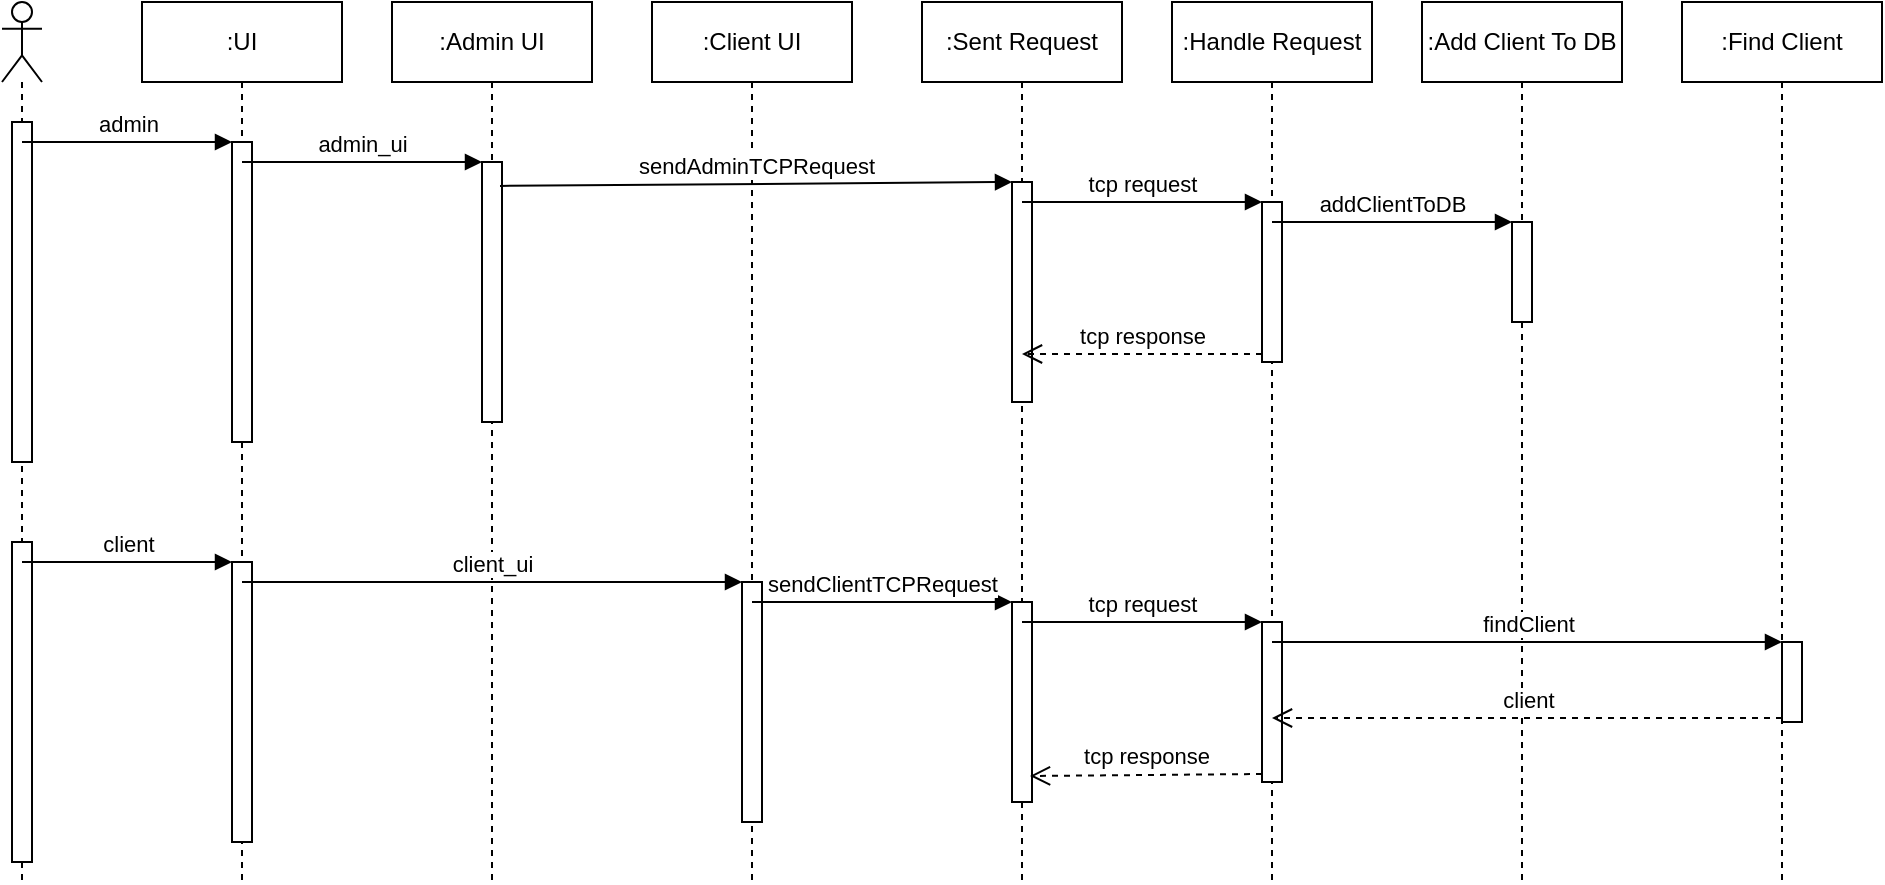 <mxfile version="14.7.0" type="device"><diagram id="kgpKYQtTHZ0yAKxKKP6v" name="Page-1"><mxGraphModel dx="1186" dy="719" grid="1" gridSize="10" guides="1" tooltips="1" connect="1" arrows="1" fold="1" page="1" pageScale="1" pageWidth="1169" pageHeight="1654" math="0" shadow="0"><root><mxCell id="0"/><mxCell id="1" parent="0"/><mxCell id="RzOUWkOeIPoacOAMp6YL-1" value="" style="shape=umlLifeline;participant=umlActor;perimeter=lifelinePerimeter;whiteSpace=wrap;html=1;container=1;collapsible=0;recursiveResize=0;verticalAlign=top;spacingTop=36;outlineConnect=0;" vertex="1" parent="1"><mxGeometry x="40" y="40" width="20" height="440" as="geometry"/></mxCell><mxCell id="RzOUWkOeIPoacOAMp6YL-2" value=":UI" style="shape=umlLifeline;perimeter=lifelinePerimeter;whiteSpace=wrap;html=1;container=1;collapsible=0;recursiveResize=0;outlineConnect=0;" vertex="1" parent="1"><mxGeometry x="110" y="40" width="100" height="440" as="geometry"/></mxCell><mxCell id="RzOUWkOeIPoacOAMp6YL-3" value=":Admin UI" style="shape=umlLifeline;perimeter=lifelinePerimeter;whiteSpace=wrap;html=1;container=1;collapsible=0;recursiveResize=0;outlineConnect=0;" vertex="1" parent="1"><mxGeometry x="235" y="40" width="100" height="440" as="geometry"/></mxCell><mxCell id="RzOUWkOeIPoacOAMp6YL-4" value=":Client UI" style="shape=umlLifeline;perimeter=lifelinePerimeter;whiteSpace=wrap;html=1;container=1;collapsible=0;recursiveResize=0;outlineConnect=0;" vertex="1" parent="1"><mxGeometry x="365" y="40" width="100" height="440" as="geometry"/></mxCell><mxCell id="RzOUWkOeIPoacOAMp6YL-5" value=":Sent Request" style="shape=umlLifeline;perimeter=lifelinePerimeter;whiteSpace=wrap;html=1;container=1;collapsible=0;recursiveResize=0;outlineConnect=0;" vertex="1" parent="1"><mxGeometry x="500" y="40" width="100" height="440" as="geometry"/></mxCell><mxCell id="RzOUWkOeIPoacOAMp6YL-6" value=":Handle Request" style="shape=umlLifeline;perimeter=lifelinePerimeter;whiteSpace=wrap;html=1;container=1;collapsible=0;recursiveResize=0;outlineConnect=0;" vertex="1" parent="1"><mxGeometry x="625" y="40" width="100" height="440" as="geometry"/></mxCell><mxCell id="RzOUWkOeIPoacOAMp6YL-7" value="" style="html=1;points=[];perimeter=orthogonalPerimeter;" vertex="1" parent="1"><mxGeometry x="45" y="100" width="10" height="170" as="geometry"/></mxCell><mxCell id="RzOUWkOeIPoacOAMp6YL-8" value="" style="html=1;points=[];perimeter=orthogonalPerimeter;" vertex="1" parent="1"><mxGeometry x="155" y="110" width="10" height="150" as="geometry"/></mxCell><mxCell id="RzOUWkOeIPoacOAMp6YL-9" value="admin" style="html=1;verticalAlign=bottom;endArrow=block;entryX=0;entryY=0;" edge="1" target="RzOUWkOeIPoacOAMp6YL-8" parent="1" source="RzOUWkOeIPoacOAMp6YL-1"><mxGeometry relative="1" as="geometry"><mxPoint x="80" y="100" as="sourcePoint"/></mxGeometry></mxCell><mxCell id="RzOUWkOeIPoacOAMp6YL-11" value="" style="html=1;points=[];perimeter=orthogonalPerimeter;" vertex="1" parent="1"><mxGeometry x="280" y="120" width="10" height="130" as="geometry"/></mxCell><mxCell id="RzOUWkOeIPoacOAMp6YL-12" value="admin_ui" style="html=1;verticalAlign=bottom;startArrow=none;endArrow=block;startSize=8;startFill=0;" edge="1" target="RzOUWkOeIPoacOAMp6YL-11" parent="1" source="RzOUWkOeIPoacOAMp6YL-2"><mxGeometry relative="1" as="geometry"><mxPoint x="220" y="120" as="sourcePoint"/><Array as="points"><mxPoint x="240" y="120"/></Array></mxGeometry></mxCell><mxCell id="RzOUWkOeIPoacOAMp6YL-13" value="" style="html=1;points=[];perimeter=orthogonalPerimeter;" vertex="1" parent="1"><mxGeometry x="545" y="130" width="10" height="110" as="geometry"/></mxCell><mxCell id="RzOUWkOeIPoacOAMp6YL-14" value="sendAdminTCPRequest" style="html=1;verticalAlign=bottom;endArrow=block;entryX=0;entryY=0;exitX=0.9;exitY=0.092;exitDx=0;exitDy=0;exitPerimeter=0;" edge="1" target="RzOUWkOeIPoacOAMp6YL-13" parent="1" source="RzOUWkOeIPoacOAMp6YL-11"><mxGeometry relative="1" as="geometry"><mxPoint x="345" y="130" as="sourcePoint"/></mxGeometry></mxCell><mxCell id="RzOUWkOeIPoacOAMp6YL-16" value="" style="html=1;points=[];perimeter=orthogonalPerimeter;" vertex="1" parent="1"><mxGeometry x="670" y="140" width="10" height="80" as="geometry"/></mxCell><mxCell id="RzOUWkOeIPoacOAMp6YL-17" value="tcp request" style="html=1;verticalAlign=bottom;endArrow=block;entryX=0;entryY=0;" edge="1" target="RzOUWkOeIPoacOAMp6YL-16" parent="1" source="RzOUWkOeIPoacOAMp6YL-5"><mxGeometry relative="1" as="geometry"><mxPoint x="600" y="130" as="sourcePoint"/></mxGeometry></mxCell><mxCell id="RzOUWkOeIPoacOAMp6YL-18" value="tcp response" style="html=1;verticalAlign=bottom;endArrow=open;dashed=1;endSize=8;exitX=0;exitY=0.95;" edge="1" source="RzOUWkOeIPoacOAMp6YL-16" parent="1" target="RzOUWkOeIPoacOAMp6YL-5"><mxGeometry relative="1" as="geometry"><mxPoint x="600" y="206" as="targetPoint"/></mxGeometry></mxCell><mxCell id="RzOUWkOeIPoacOAMp6YL-19" value=":Add Client To DB" style="shape=umlLifeline;perimeter=lifelinePerimeter;whiteSpace=wrap;html=1;container=1;collapsible=0;recursiveResize=0;outlineConnect=0;" vertex="1" parent="1"><mxGeometry x="750" y="40" width="100" height="440" as="geometry"/></mxCell><mxCell id="RzOUWkOeIPoacOAMp6YL-20" value="" style="html=1;points=[];perimeter=orthogonalPerimeter;" vertex="1" parent="RzOUWkOeIPoacOAMp6YL-19"><mxGeometry x="45" y="110" width="10" height="50" as="geometry"/></mxCell><mxCell id="RzOUWkOeIPoacOAMp6YL-21" value="addClientToDB" style="html=1;verticalAlign=bottom;endArrow=block;entryX=0;entryY=0;" edge="1" target="RzOUWkOeIPoacOAMp6YL-20" parent="1" source="RzOUWkOeIPoacOAMp6YL-6"><mxGeometry relative="1" as="geometry"><mxPoint x="725" y="150" as="sourcePoint"/></mxGeometry></mxCell><mxCell id="RzOUWkOeIPoacOAMp6YL-23" value="" style="html=1;points=[];perimeter=orthogonalPerimeter;" vertex="1" parent="1"><mxGeometry x="45" y="310" width="10" height="160" as="geometry"/></mxCell><mxCell id="RzOUWkOeIPoacOAMp6YL-24" value="" style="html=1;points=[];perimeter=orthogonalPerimeter;" vertex="1" parent="1"><mxGeometry x="155" y="320" width="10" height="140" as="geometry"/></mxCell><mxCell id="RzOUWkOeIPoacOAMp6YL-25" value="client" style="html=1;verticalAlign=bottom;endArrow=block;entryX=0;entryY=0;" edge="1" target="RzOUWkOeIPoacOAMp6YL-24" parent="1" source="RzOUWkOeIPoacOAMp6YL-1"><mxGeometry relative="1" as="geometry"><mxPoint x="85" y="320" as="sourcePoint"/></mxGeometry></mxCell><mxCell id="RzOUWkOeIPoacOAMp6YL-27" value="" style="html=1;points=[];perimeter=orthogonalPerimeter;" vertex="1" parent="1"><mxGeometry x="410" y="330" width="10" height="120" as="geometry"/></mxCell><mxCell id="RzOUWkOeIPoacOAMp6YL-28" value="client_ui" style="html=1;verticalAlign=bottom;endArrow=block;entryX=0;entryY=0;" edge="1" target="RzOUWkOeIPoacOAMp6YL-27" parent="1" source="RzOUWkOeIPoacOAMp6YL-2"><mxGeometry relative="1" as="geometry"><mxPoint x="180" y="330" as="sourcePoint"/></mxGeometry></mxCell><mxCell id="RzOUWkOeIPoacOAMp6YL-30" value="" style="html=1;points=[];perimeter=orthogonalPerimeter;" vertex="1" parent="1"><mxGeometry x="545" y="340" width="10" height="100" as="geometry"/></mxCell><mxCell id="RzOUWkOeIPoacOAMp6YL-31" value="sendClientTCPRequest" style="html=1;verticalAlign=bottom;endArrow=block;entryX=0;entryY=0;" edge="1" target="RzOUWkOeIPoacOAMp6YL-30" parent="1" source="RzOUWkOeIPoacOAMp6YL-4"><mxGeometry relative="1" as="geometry"><mxPoint x="475" y="340" as="sourcePoint"/></mxGeometry></mxCell><mxCell id="RzOUWkOeIPoacOAMp6YL-33" value="" style="html=1;points=[];perimeter=orthogonalPerimeter;" vertex="1" parent="1"><mxGeometry x="670" y="350" width="10" height="80" as="geometry"/></mxCell><mxCell id="RzOUWkOeIPoacOAMp6YL-34" value="tcp request" style="html=1;verticalAlign=bottom;endArrow=block;entryX=0;entryY=0;" edge="1" target="RzOUWkOeIPoacOAMp6YL-33" parent="1" source="RzOUWkOeIPoacOAMp6YL-5"><mxGeometry relative="1" as="geometry"><mxPoint x="600" y="350" as="sourcePoint"/></mxGeometry></mxCell><mxCell id="RzOUWkOeIPoacOAMp6YL-35" value="tcp response" style="html=1;verticalAlign=bottom;endArrow=open;dashed=1;endSize=8;exitX=0;exitY=0.95;entryX=0.9;entryY=0.87;entryDx=0;entryDy=0;entryPerimeter=0;" edge="1" source="RzOUWkOeIPoacOAMp6YL-33" parent="1" target="RzOUWkOeIPoacOAMp6YL-30"><mxGeometry relative="1" as="geometry"><mxPoint x="600" y="426" as="targetPoint"/></mxGeometry></mxCell><mxCell id="RzOUWkOeIPoacOAMp6YL-36" value=":Find Client" style="shape=umlLifeline;perimeter=lifelinePerimeter;whiteSpace=wrap;html=1;container=1;collapsible=0;recursiveResize=0;outlineConnect=0;" vertex="1" parent="1"><mxGeometry x="880" y="40" width="100" height="440" as="geometry"/></mxCell><mxCell id="RzOUWkOeIPoacOAMp6YL-37" value="" style="html=1;points=[];perimeter=orthogonalPerimeter;" vertex="1" parent="1"><mxGeometry x="930" y="360" width="10" height="40" as="geometry"/></mxCell><mxCell id="RzOUWkOeIPoacOAMp6YL-38" value="findClient" style="html=1;verticalAlign=bottom;endArrow=block;entryX=0;entryY=0;" edge="1" target="RzOUWkOeIPoacOAMp6YL-37" parent="1" source="RzOUWkOeIPoacOAMp6YL-6"><mxGeometry relative="1" as="geometry"><mxPoint x="860" y="350" as="sourcePoint"/></mxGeometry></mxCell><mxCell id="RzOUWkOeIPoacOAMp6YL-39" value="client" style="html=1;verticalAlign=bottom;endArrow=open;dashed=1;endSize=8;exitX=0;exitY=0.95;" edge="1" source="RzOUWkOeIPoacOAMp6YL-37" parent="1" target="RzOUWkOeIPoacOAMp6YL-6"><mxGeometry relative="1" as="geometry"><mxPoint x="860" y="426" as="targetPoint"/></mxGeometry></mxCell></root></mxGraphModel></diagram></mxfile>